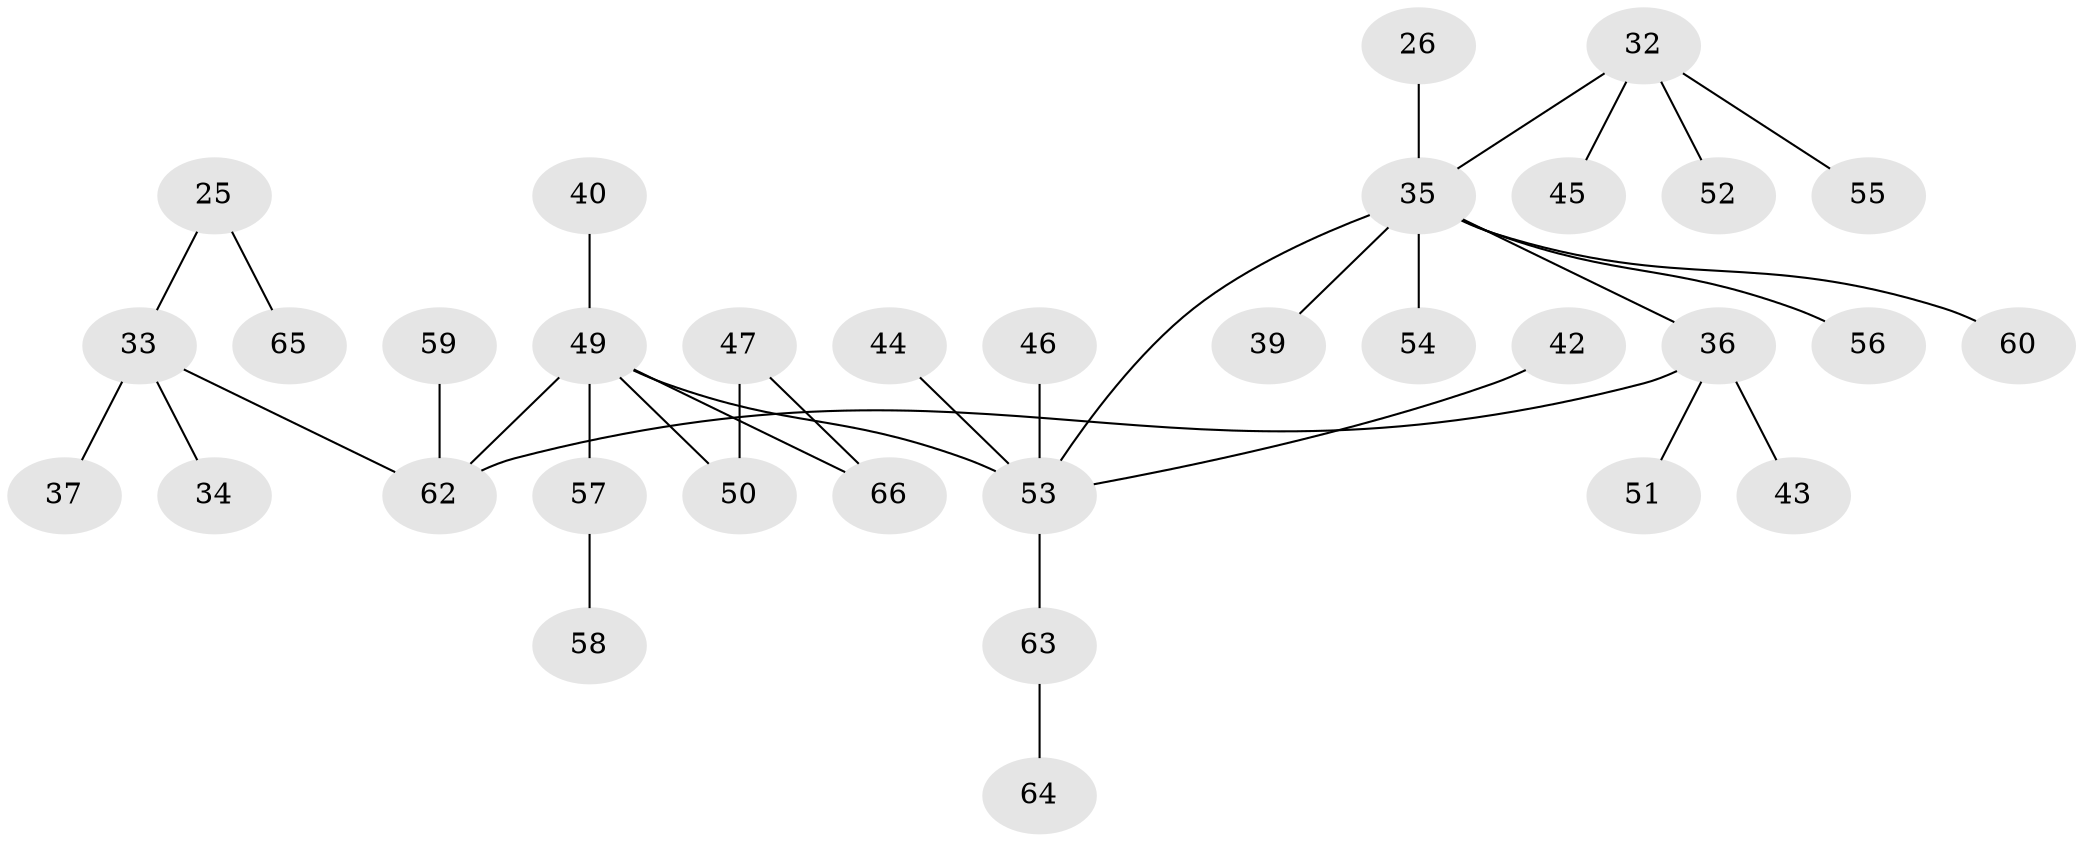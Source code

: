 // original degree distribution, {4: 0.10606060606060606, 5: 0.045454545454545456, 3: 0.13636363636363635, 2: 0.30303030303030304, 1: 0.3939393939393939, 6: 0.015151515151515152}
// Generated by graph-tools (version 1.1) at 2025/42/03/09/25 04:42:31]
// undirected, 33 vertices, 34 edges
graph export_dot {
graph [start="1"]
  node [color=gray90,style=filled];
  25;
  26;
  32 [super="+20"];
  33 [super="+10+13"];
  34;
  35 [super="+18+16"];
  36 [super="+23"];
  37;
  39;
  40;
  42;
  43;
  44;
  45;
  46;
  47;
  49 [super="+22+15"];
  50;
  51;
  52;
  53 [super="+27+30+31"];
  54;
  55;
  56;
  57 [super="+11"];
  58;
  59;
  60;
  62 [super="+4+9+21+61+38+48+3"];
  63;
  64;
  65;
  66 [super="+41"];
  25 -- 65;
  25 -- 33;
  26 -- 35;
  32 -- 52;
  32 -- 35;
  32 -- 45;
  32 -- 55;
  33 -- 37;
  33 -- 34;
  33 -- 62;
  35 -- 39;
  35 -- 56;
  35 -- 54;
  35 -- 60;
  35 -- 53 [weight=2];
  35 -- 36;
  36 -- 51;
  36 -- 43;
  36 -- 62;
  40 -- 49;
  42 -- 53;
  44 -- 53;
  46 -- 53;
  47 -- 50;
  47 -- 66;
  49 -- 50;
  49 -- 53 [weight=2];
  49 -- 66;
  49 -- 57;
  49 -- 62 [weight=3];
  53 -- 63;
  57 -- 58;
  59 -- 62;
  63 -- 64;
}
